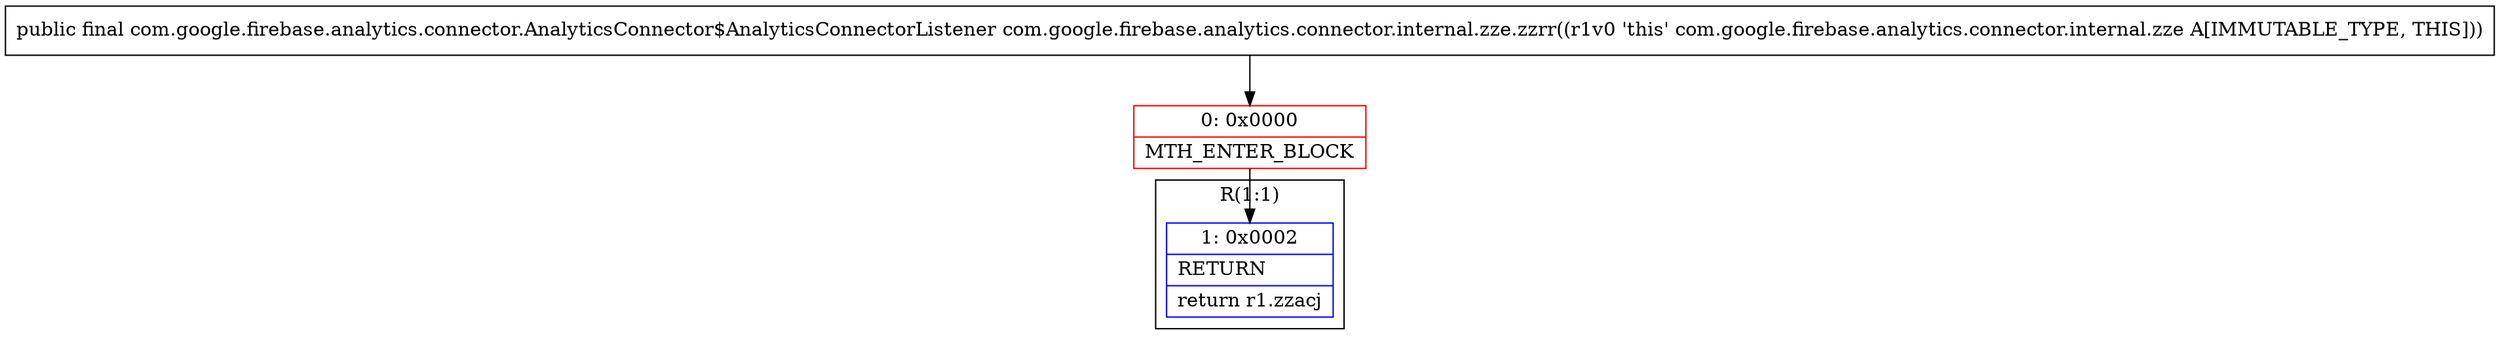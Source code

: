 digraph "CFG forcom.google.firebase.analytics.connector.internal.zze.zzrr()Lcom\/google\/firebase\/analytics\/connector\/AnalyticsConnector$AnalyticsConnectorListener;" {
subgraph cluster_Region_1706304707 {
label = "R(1:1)";
node [shape=record,color=blue];
Node_1 [shape=record,label="{1\:\ 0x0002|RETURN\l|return r1.zzacj\l}"];
}
Node_0 [shape=record,color=red,label="{0\:\ 0x0000|MTH_ENTER_BLOCK\l}"];
MethodNode[shape=record,label="{public final com.google.firebase.analytics.connector.AnalyticsConnector$AnalyticsConnectorListener com.google.firebase.analytics.connector.internal.zze.zzrr((r1v0 'this' com.google.firebase.analytics.connector.internal.zze A[IMMUTABLE_TYPE, THIS])) }"];
MethodNode -> Node_0;
Node_0 -> Node_1;
}

